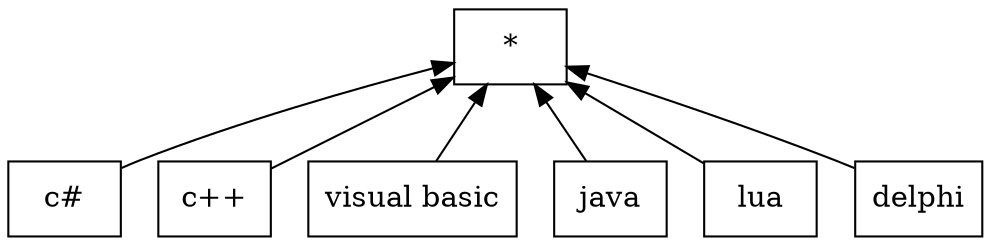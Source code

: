 digraph G { 
 rankdir=BT;
 subgraph ba { 
1 [shape=record,label="{c#}"];
2 [shape=record,label="{c++}"];
3 [shape=record,label="{visual basic}"];
4 [shape=record,label="{java}"];
5 [shape=record,label="{lua}"];
6 [shape=record,label="{delphi}"];
7 [shape=record,label="{*}"];
1 -> 7
2 -> 7
3 -> 7
4 -> 7
5 -> 7
6 -> 7
}}